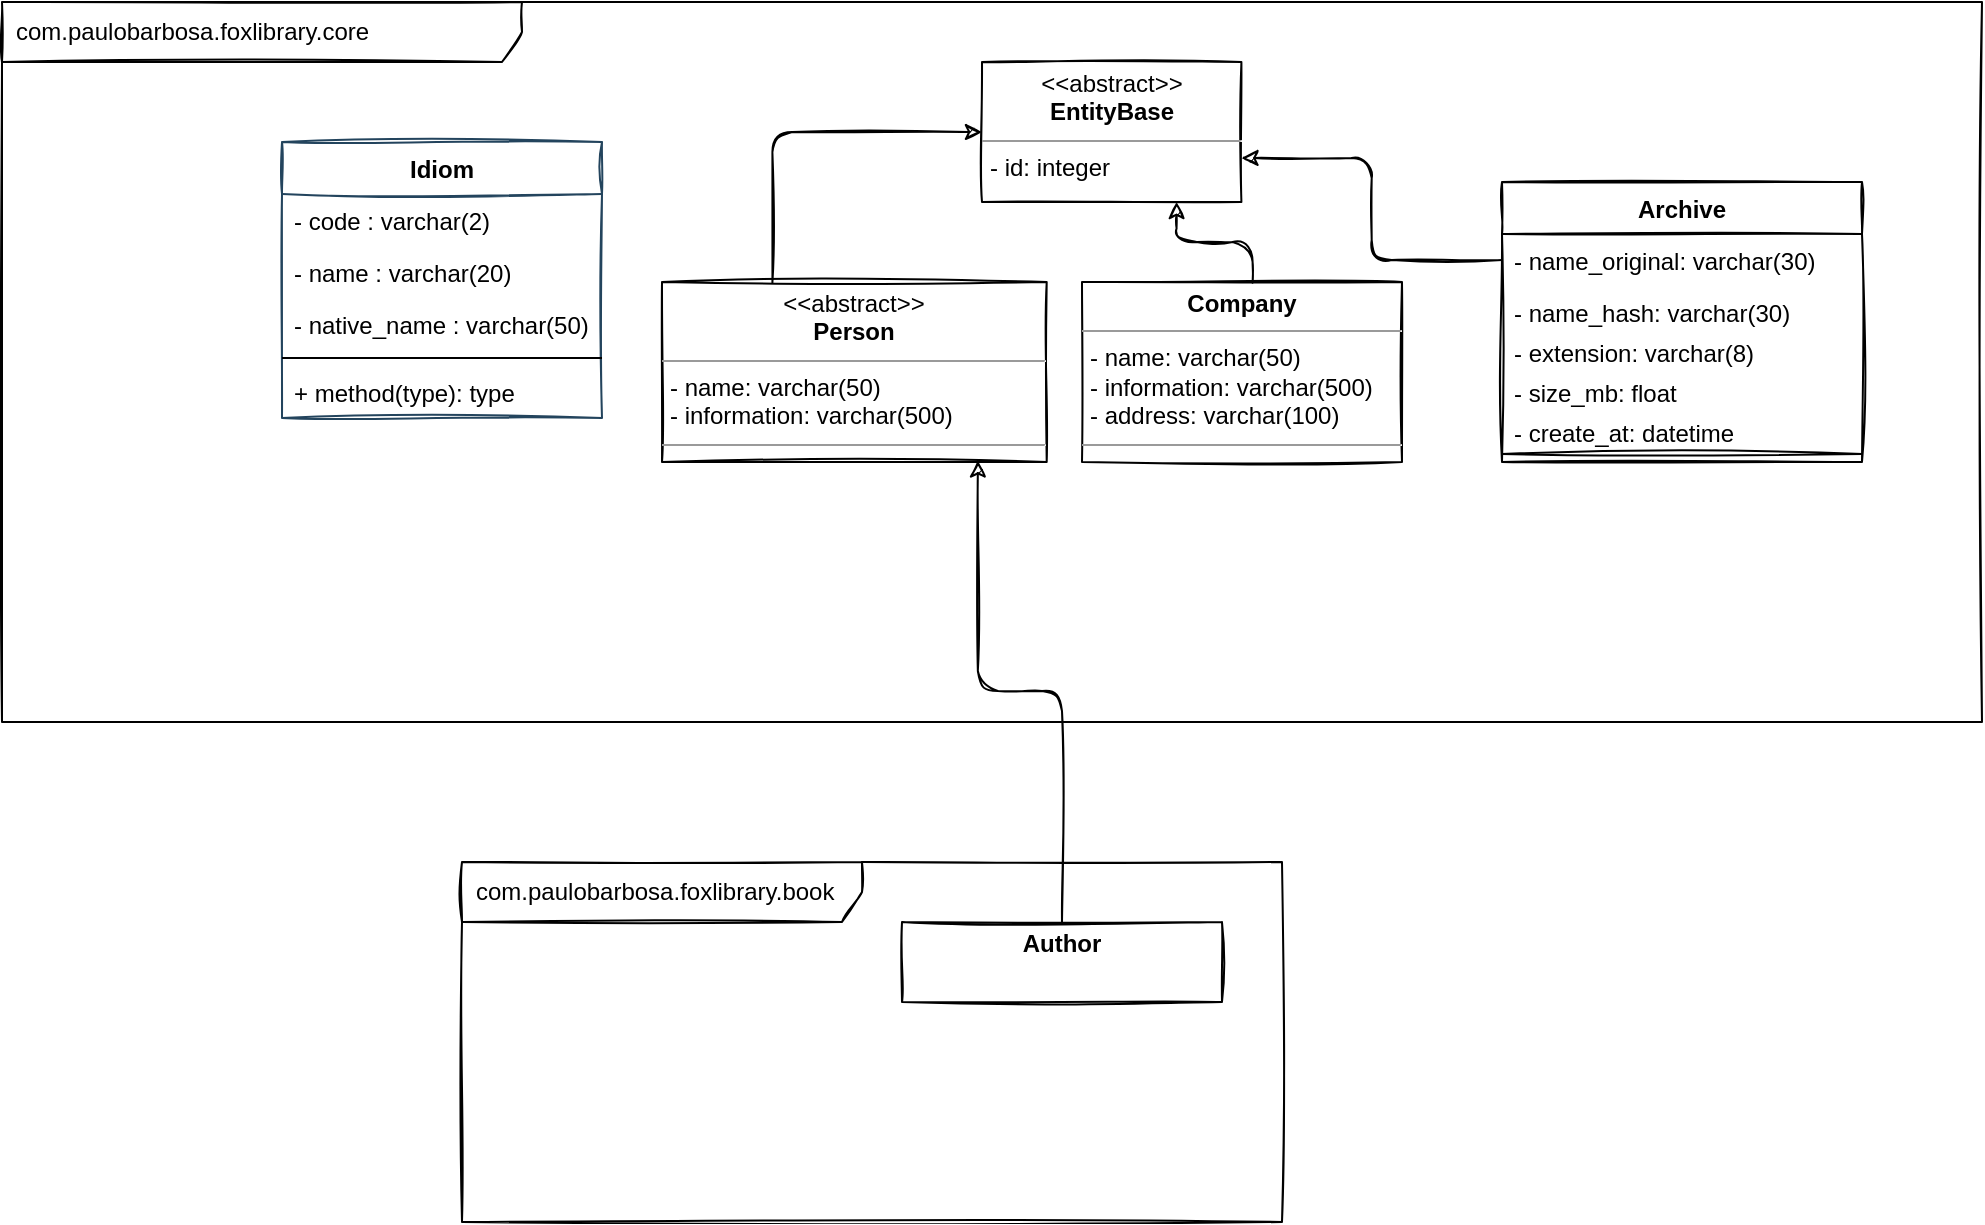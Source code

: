<mxfile version="20.2.3" type="device"><diagram id="_a4kEIBP4VcMy15P3Lvp" name="Página-1"><mxGraphModel dx="1354" dy="838" grid="1" gridSize="10" guides="1" tooltips="1" connect="1" arrows="1" fold="1" page="1" pageScale="1" pageWidth="827" pageHeight="1169" math="0" shadow="0"><root><mxCell id="0"/><mxCell id="1" parent="0"/><mxCell id="xvVdx18MZPaOGIBOBmCP-2" value="com.paulobarbosa.foxlibrary.core" style="shape=umlFrame;whiteSpace=wrap;html=1;width=260;height=30;boundedLbl=1;verticalAlign=middle;align=left;spacingLeft=5;swimlaneFillColor=none;shadow=0;sketch=1;points=[];fillColor=none;" parent="1" vertex="1"><mxGeometry x="50" y="320" width="990" height="360" as="geometry"/></mxCell><mxCell id="xvVdx18MZPaOGIBOBmCP-9" value="com.paulobarbosa.foxlibrary.book" style="shape=umlFrame;whiteSpace=wrap;html=1;width=200;height=30;boundedLbl=1;verticalAlign=middle;align=left;spacingLeft=5;fontFamily=Helvetica;fontSize=12;shadow=0;sketch=1;fillColor=none;" parent="1" vertex="1"><mxGeometry x="280" y="750" width="410" height="180" as="geometry"/></mxCell><mxCell id="xvVdx18MZPaOGIBOBmCP-12" style="edgeStyle=elbowEdgeStyle;rounded=1;orthogonalLoop=1;jettySize=auto;elbow=vertical;html=1;shadow=0;fontFamily=Helvetica;fontSize=12;entryX=0.821;entryY=0.991;entryDx=0;entryDy=0;entryPerimeter=0;sketch=1;fillColor=none;" parent="1" source="xvVdx18MZPaOGIBOBmCP-11" target="xvVdx18MZPaOGIBOBmCP-4" edge="1"><mxGeometry relative="1" as="geometry"><mxPoint x="600" y="580" as="targetPoint"/></mxGeometry></mxCell><mxCell id="xvVdx18MZPaOGIBOBmCP-11" value="&lt;p style=&quot;margin:0px;margin-top:4px;text-align:center;&quot;&gt;&lt;b&gt;Author&lt;/b&gt;&lt;/p&gt;&lt;p style=&quot;margin:0px;margin-left:4px;&quot;&gt;&lt;br&gt;&lt;/p&gt;&lt;p style=&quot;margin:0px;margin-left:4px;&quot;&gt;&lt;br&gt;&lt;/p&gt;" style="verticalAlign=top;align=left;overflow=fill;fontSize=12;fontFamily=Helvetica;html=1;shadow=0;sketch=1;fillColor=none;" parent="1" vertex="1"><mxGeometry x="500" y="780" width="160" height="40" as="geometry"/></mxCell><mxCell id="XLRs5LXY_0hNzCLyWaXc-1" style="edgeStyle=orthogonalEdgeStyle;rounded=1;orthogonalLoop=1;jettySize=auto;html=1;exitX=0.467;exitY=0.996;exitDx=0;exitDy=0;exitPerimeter=0;entryX=0.75;entryY=1;entryDx=0;entryDy=0;shadow=0;sketch=1;fillColor=none;" parent="1" source="xvVdx18MZPaOGIBOBmCP-17" target="xvVdx18MZPaOGIBOBmCP-3" edge="1"><mxGeometry relative="1" as="geometry"/></mxCell><mxCell id="xvVdx18MZPaOGIBOBmCP-17" value="&lt;p style=&quot;margin:0px;margin-top:4px;text-align:center;&quot;&gt;&lt;b&gt;Company&lt;/b&gt;&lt;/p&gt;&lt;hr size=&quot;1&quot;&gt;&lt;p style=&quot;margin:0px;margin-left:4px;&quot;&gt;- name: varchar(50)&lt;/p&gt;&lt;p style=&quot;margin:0px;margin-left:4px;&quot;&gt;- information: varchar(500)&amp;nbsp;&lt;/p&gt;&lt;p style=&quot;margin:0px;margin-left:4px;&quot;&gt;- address: varchar(100)&lt;/p&gt;&lt;hr size=&quot;1&quot;&gt;&lt;p style=&quot;margin:0px;margin-left:4px;&quot;&gt;&lt;br&gt;&lt;/p&gt;" style="verticalAlign=top;align=left;overflow=fill;fontSize=12;fontFamily=Helvetica;html=1;glass=0;shadow=0;direction=west;sketch=1;fillColor=none;" parent="1" vertex="1"><mxGeometry x="590" y="460" width="160" height="90" as="geometry"/></mxCell><mxCell id="xvVdx18MZPaOGIBOBmCP-3" value="&lt;p style=&quot;margin:0px;margin-top:4px;text-align:center;&quot;&gt;&amp;lt;&amp;lt;abstract&amp;gt;&amp;gt;&lt;b&gt;&lt;br&gt;EntityBase&lt;/b&gt;&lt;/p&gt;&lt;hr size=&quot;1&quot;&gt;&lt;p style=&quot;margin:0px;margin-left:4px;&quot;&gt;- id: integer&lt;/p&gt;&lt;p style=&quot;margin:0px;margin-left:4px;&quot;&gt;&lt;br&gt;&lt;/p&gt;" style="verticalAlign=top;align=left;overflow=fill;fontSize=12;fontFamily=Helvetica;html=1;shadow=0;sketch=1;fillColor=none;" parent="1" vertex="1"><mxGeometry x="540" y="350" width="129.71" height="70" as="geometry"/></mxCell><mxCell id="xvVdx18MZPaOGIBOBmCP-4" value="&lt;p style=&quot;margin:0px;margin-top:4px;text-align:center;&quot;&gt;&amp;lt;&amp;lt;abstract&amp;gt;&amp;gt;&lt;br&gt;&lt;b&gt;Person&lt;/b&gt;&lt;br&gt;&lt;/p&gt;&lt;hr size=&quot;1&quot;&gt;&lt;p style=&quot;margin:0px;margin-left:4px;&quot;&gt;- name: varchar(50)&lt;/p&gt;&lt;p style=&quot;margin:0px;margin-left:4px;&quot;&gt;- information: varchar(500)&amp;nbsp;&lt;/p&gt;&lt;hr size=&quot;1&quot;&gt;&lt;p style=&quot;margin:0px;margin-left:4px;&quot;&gt;&lt;br&gt;&lt;/p&gt;" style="verticalAlign=top;align=left;overflow=fill;fontSize=12;fontFamily=Helvetica;html=1;glass=0;shadow=0;sketch=1;fillColor=none;" parent="1" vertex="1"><mxGeometry x="380" y="460" width="192.35" height="90" as="geometry"/></mxCell><mxCell id="xvVdx18MZPaOGIBOBmCP-5" style="edgeStyle=orthogonalEdgeStyle;orthogonalLoop=1;jettySize=auto;html=1;exitX=0.287;exitY=0.005;exitDx=0;exitDy=0;entryX=0;entryY=0.5;entryDx=0;entryDy=0;fontFamily=Helvetica;fontSize=12;shadow=0;rounded=1;exitPerimeter=0;jumpStyle=gap;sketch=1;fillColor=none;" parent="1" source="xvVdx18MZPaOGIBOBmCP-4" target="xvVdx18MZPaOGIBOBmCP-3" edge="1"><mxGeometry relative="1" as="geometry"/></mxCell><mxCell id="XLRs5LXY_0hNzCLyWaXc-4" value="Archive" style="swimlane;fontStyle=1;align=center;verticalAlign=top;childLayout=stackLayout;horizontal=1;startSize=26;horizontalStack=0;resizeParent=1;resizeParentMax=0;resizeLast=0;collapsible=1;marginBottom=0;shadow=0;rounded=0;swimlaneLine=1;glass=0;sketch=1;fillColor=none;" parent="1" vertex="1"><mxGeometry x="800" y="410" width="180" height="140" as="geometry"><mxRectangle x="680" y="410" width="80" height="30" as="alternateBounds"/></mxGeometry></mxCell><mxCell id="XLRs5LXY_0hNzCLyWaXc-5" value="- name_original: varchar(30)" style="text;strokeColor=none;fillColor=none;align=left;verticalAlign=top;spacingLeft=4;spacingRight=4;overflow=hidden;rotatable=0;points=[[0,0.5],[1,0.5]];portConstraint=eastwest;shadow=0;sketch=1;" parent="XLRs5LXY_0hNzCLyWaXc-4" vertex="1"><mxGeometry y="26" width="180" height="26" as="geometry"/></mxCell><mxCell id="XLRs5LXY_0hNzCLyWaXc-12" value="- name_hash: varchar(30)" style="text;strokeColor=none;fillColor=none;align=left;verticalAlign=top;spacingLeft=4;spacingRight=4;overflow=hidden;rotatable=0;points=[[0,0.5],[1,0.5]];portConstraint=eastwest;shadow=0;sketch=1;" parent="XLRs5LXY_0hNzCLyWaXc-4" vertex="1"><mxGeometry y="52" width="180" height="20" as="geometry"/></mxCell><mxCell id="XLRs5LXY_0hNzCLyWaXc-13" value="- extension: varchar(8)" style="text;strokeColor=none;fillColor=none;align=left;verticalAlign=top;spacingLeft=4;spacingRight=4;overflow=hidden;rotatable=0;points=[[0,0.5],[1,0.5]];portConstraint=eastwest;shadow=0;sketch=1;" parent="XLRs5LXY_0hNzCLyWaXc-4" vertex="1"><mxGeometry y="72" width="180" height="20" as="geometry"/></mxCell><mxCell id="XLRs5LXY_0hNzCLyWaXc-14" value="- size_mb: float" style="text;strokeColor=none;fillColor=none;align=left;verticalAlign=top;spacingLeft=4;spacingRight=4;overflow=hidden;rotatable=0;points=[[0,0.5],[1,0.5]];portConstraint=eastwest;shadow=0;sketch=1;" parent="XLRs5LXY_0hNzCLyWaXc-4" vertex="1"><mxGeometry y="92" width="180" height="20" as="geometry"/></mxCell><mxCell id="XLRs5LXY_0hNzCLyWaXc-15" value="- create_at: datetime" style="text;strokeColor=none;fillColor=none;align=left;verticalAlign=top;spacingLeft=4;spacingRight=4;overflow=hidden;rotatable=0;points=[[0,0.5],[1,0.5]];portConstraint=eastwest;shadow=0;sketch=1;" parent="XLRs5LXY_0hNzCLyWaXc-4" vertex="1"><mxGeometry y="112" width="180" height="20" as="geometry"/></mxCell><mxCell id="XLRs5LXY_0hNzCLyWaXc-6" value="" style="line;strokeWidth=1;fillColor=none;align=left;verticalAlign=middle;spacingTop=-1;spacingLeft=3;spacingRight=3;rotatable=0;labelPosition=right;points=[];portConstraint=eastwest;shadow=0;sketch=1;" parent="XLRs5LXY_0hNzCLyWaXc-4" vertex="1"><mxGeometry y="132" width="180" height="8" as="geometry"/></mxCell><mxCell id="XLRs5LXY_0hNzCLyWaXc-17" style="edgeStyle=orthogonalEdgeStyle;rounded=1;jumpStyle=gap;orthogonalLoop=1;jettySize=auto;html=1;entryX=1;entryY=0.685;entryDx=0;entryDy=0;entryPerimeter=0;shadow=0;sketch=1;fillColor=none;" parent="1" source="XLRs5LXY_0hNzCLyWaXc-5" target="xvVdx18MZPaOGIBOBmCP-3" edge="1"><mxGeometry relative="1" as="geometry"><mxPoint x="680" y="398" as="targetPoint"/></mxGeometry></mxCell><mxCell id="dBhiBztnP12UG4fzQn2T-1" value="Idiom" style="swimlane;fontStyle=1;align=center;verticalAlign=top;childLayout=stackLayout;horizontal=1;startSize=26;horizontalStack=0;resizeParent=1;resizeParentMax=0;resizeLast=0;collapsible=1;marginBottom=0;shadow=0;rounded=0;glass=0;sketch=1;fillColor=none;strokeColor=#23445d;gradientColor=none;swimlaneFillColor=none;" vertex="1" parent="1"><mxGeometry x="190" y="390" width="160" height="138" as="geometry"><mxRectangle x="70" y="390" width="70" height="30" as="alternateBounds"/></mxGeometry></mxCell><mxCell id="dBhiBztnP12UG4fzQn2T-2" value="- code : varchar(2)&#10;&#10;" style="text;align=left;verticalAlign=top;spacingLeft=4;spacingRight=4;overflow=hidden;rotatable=0;points=[[0,0.5],[1,0.5]];portConstraint=eastwest;fillColor=none;" vertex="1" parent="dBhiBztnP12UG4fzQn2T-1"><mxGeometry y="26" width="160" height="26" as="geometry"/></mxCell><mxCell id="dBhiBztnP12UG4fzQn2T-5" value="- name : varchar(20)&#10;&#10;" style="text;align=left;verticalAlign=top;spacingLeft=4;spacingRight=4;overflow=hidden;rotatable=0;points=[[0,0.5],[1,0.5]];portConstraint=eastwest;fillColor=none;" vertex="1" parent="dBhiBztnP12UG4fzQn2T-1"><mxGeometry y="52" width="160" height="26" as="geometry"/></mxCell><mxCell id="dBhiBztnP12UG4fzQn2T-6" value="- native_name : varchar(50)&#10;&#10;" style="text;align=left;verticalAlign=top;spacingLeft=4;spacingRight=4;overflow=hidden;rotatable=0;points=[[0,0.5],[1,0.5]];portConstraint=eastwest;fillColor=none;" vertex="1" parent="dBhiBztnP12UG4fzQn2T-1"><mxGeometry y="78" width="160" height="26" as="geometry"/></mxCell><mxCell id="dBhiBztnP12UG4fzQn2T-3" value="" style="line;strokeWidth=1;align=left;verticalAlign=middle;spacingTop=-1;spacingLeft=3;spacingRight=3;rotatable=0;labelPosition=right;points=[];portConstraint=eastwest;fillColor=none;" vertex="1" parent="dBhiBztnP12UG4fzQn2T-1"><mxGeometry y="104" width="160" height="8" as="geometry"/></mxCell><mxCell id="dBhiBztnP12UG4fzQn2T-4" value="+ method(type): type" style="text;align=left;verticalAlign=top;spacingLeft=4;spacingRight=4;overflow=hidden;rotatable=0;points=[[0,0.5],[1,0.5]];portConstraint=eastwest;fillColor=none;" vertex="1" parent="dBhiBztnP12UG4fzQn2T-1"><mxGeometry y="112" width="160" height="26" as="geometry"/></mxCell></root></mxGraphModel></diagram></mxfile>